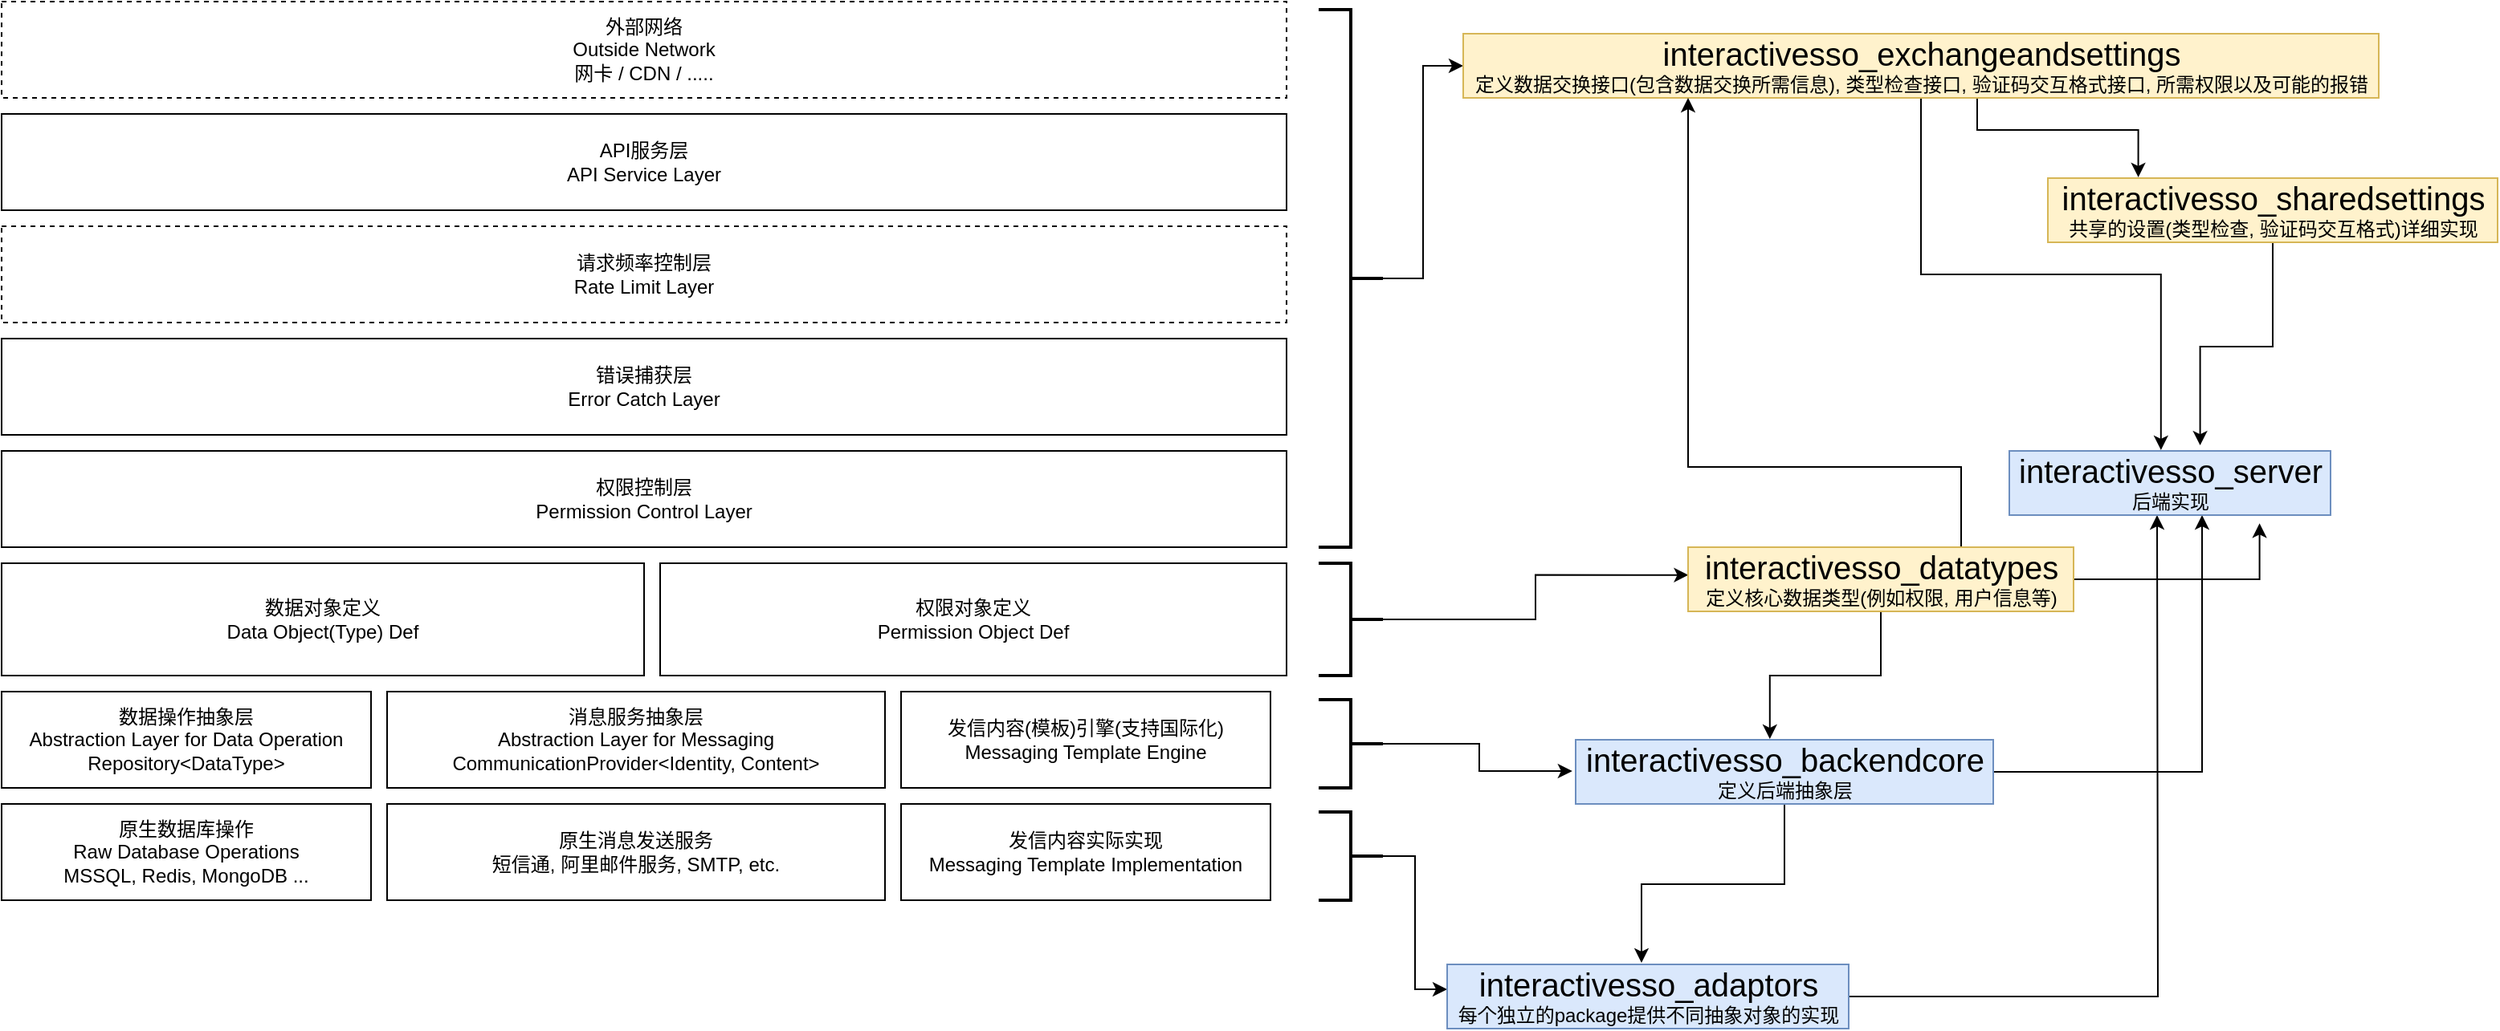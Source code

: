 <mxfile version="16.1.0" type="device"><diagram id="fQPV1K0l7mtGZtFuKaF8" name="Page-1"><mxGraphModel dx="1117" dy="1832" grid="1" gridSize="10" guides="1" tooltips="1" connect="1" arrows="1" fold="1" page="1" pageScale="1" pageWidth="827" pageHeight="1169" math="0" shadow="0"><root><mxCell id="0"/><mxCell id="1" parent="0"/><mxCell id="03YSs-gMAyM6Qt8o303c-1" value="&lt;div&gt;原生数据库操作&lt;/div&gt;&lt;div&gt;Raw Database Operations&lt;/div&gt;&lt;div&gt;MSSQL, Redis, MongoDB ...&lt;br&gt;&lt;/div&gt;" style="rounded=0;whiteSpace=wrap;html=1;" parent="1" vertex="1"><mxGeometry x="100" y="400" width="230" height="60" as="geometry"/></mxCell><mxCell id="03YSs-gMAyM6Qt8o303c-2" value="&lt;div&gt;原生消息发送服务&lt;/div&gt;&lt;div&gt;短信通, 阿里邮件服务, SMTP, etc.&lt;br&gt;&lt;/div&gt;" style="rounded=0;whiteSpace=wrap;html=1;" parent="1" vertex="1"><mxGeometry x="340" y="400" width="310" height="60" as="geometry"/></mxCell><mxCell id="03YSs-gMAyM6Qt8o303c-4" value="&lt;div&gt;数据操作抽象层&lt;/div&gt;&lt;div&gt;Abstraction Layer for Data Operation&lt;/div&gt;&lt;div&gt;Repository&amp;lt;DataType&amp;gt;&lt;br&gt;&lt;/div&gt;" style="rounded=0;whiteSpace=wrap;html=1;" parent="1" vertex="1"><mxGeometry x="100" y="330" width="230" height="60" as="geometry"/></mxCell><mxCell id="03YSs-gMAyM6Qt8o303c-5" value="&lt;div&gt;消息服务抽象层&lt;/div&gt;&lt;div&gt;Abstraction Layer for Messaging&lt;/div&gt;&lt;div&gt;CommunicationProvider&amp;lt;Identity, Content&amp;gt;&lt;br&gt;&lt;/div&gt;" style="rounded=0;whiteSpace=wrap;html=1;" parent="1" vertex="1"><mxGeometry x="340" y="330" width="310" height="60" as="geometry"/></mxCell><mxCell id="03YSs-gMAyM6Qt8o303c-6" value="&lt;div&gt;数据对象定义&lt;/div&gt;Data Object(Type) Def" style="rounded=0;whiteSpace=wrap;html=1;" parent="1" vertex="1"><mxGeometry x="100" y="250" width="400" height="70" as="geometry"/></mxCell><mxCell id="03YSs-gMAyM6Qt8o303c-7" value="&lt;div&gt;发信内容(模板)引擎(支持国际化)&lt;/div&gt;&lt;div&gt;Messaging Template Engine&lt;br&gt;&lt;/div&gt;" style="rounded=0;whiteSpace=wrap;html=1;" parent="1" vertex="1"><mxGeometry x="660" y="330" width="230" height="60" as="geometry"/></mxCell><mxCell id="03YSs-gMAyM6Qt8o303c-9" value="&lt;div&gt;权限对象定义&lt;/div&gt;&lt;div&gt;Permission Object Def&lt;br&gt;&lt;/div&gt;" style="rounded=0;whiteSpace=wrap;html=1;" parent="1" vertex="1"><mxGeometry x="510" y="250" width="390" height="70" as="geometry"/></mxCell><mxCell id="03YSs-gMAyM6Qt8o303c-10" value="&lt;div&gt;权限控制层&lt;/div&gt;Permission Control Layer" style="rounded=0;whiteSpace=wrap;html=1;" parent="1" vertex="1"><mxGeometry x="100" y="180" width="800" height="60" as="geometry"/></mxCell><mxCell id="03YSs-gMAyM6Qt8o303c-11" value="&lt;div&gt;错误捕获层&lt;/div&gt;&lt;div&gt;Error Catch Layer&lt;br&gt;&lt;/div&gt;" style="rounded=0;whiteSpace=wrap;html=1;" parent="1" vertex="1"><mxGeometry x="100" y="110" width="800" height="60" as="geometry"/></mxCell><mxCell id="03YSs-gMAyM6Qt8o303c-13" value="&lt;div&gt;请求频率控制层&lt;br&gt;&lt;/div&gt;&lt;div&gt;Rate Limit Layer&lt;/div&gt;" style="rounded=0;whiteSpace=wrap;html=1;dashed=1;" parent="1" vertex="1"><mxGeometry x="100" y="40" width="800" height="60" as="geometry"/></mxCell><mxCell id="03YSs-gMAyM6Qt8o303c-14" value="&lt;div&gt;API服务层&lt;/div&gt;&lt;div&gt;API Service Layer&lt;br&gt;&lt;/div&gt;" style="rounded=0;whiteSpace=wrap;html=1;" parent="1" vertex="1"><mxGeometry x="100" y="-30" width="800" height="60" as="geometry"/></mxCell><mxCell id="03YSs-gMAyM6Qt8o303c-15" value="&lt;div&gt;外部网络&lt;br&gt;&lt;/div&gt;&lt;div&gt;Outside Network&lt;/div&gt;&lt;div&gt;网卡 / CDN / .....&lt;br&gt;&lt;/div&gt;" style="rounded=0;whiteSpace=wrap;html=1;dashed=1;" parent="1" vertex="1"><mxGeometry x="100" y="-100" width="800" height="60" as="geometry"/></mxCell><mxCell id="srlo-DIhOXkfdqwSq0_G-8" style="edgeStyle=orthogonalEdgeStyle;rounded=0;orthogonalLoop=1;jettySize=auto;html=1;exitX=0;exitY=0.5;exitDx=0;exitDy=0;exitPerimeter=0;fontSize=20;" edge="1" parent="1" source="srlo-DIhOXkfdqwSq0_G-2" target="srlo-DIhOXkfdqwSq0_G-3"><mxGeometry relative="1" as="geometry"/></mxCell><mxCell id="srlo-DIhOXkfdqwSq0_G-2" value="" style="strokeWidth=2;html=1;shape=mxgraph.flowchart.annotation_2;align=left;labelPosition=right;pointerEvents=1;rotation=-180;" vertex="1" parent="1"><mxGeometry x="920" y="-95" width="40" height="335" as="geometry"/></mxCell><mxCell id="srlo-DIhOXkfdqwSq0_G-25" style="edgeStyle=orthogonalEdgeStyle;rounded=0;orthogonalLoop=1;jettySize=auto;html=1;fontSize=20;entryX=0.472;entryY=-0.014;entryDx=0;entryDy=0;entryPerimeter=0;" edge="1" parent="1" source="srlo-DIhOXkfdqwSq0_G-3" target="srlo-DIhOXkfdqwSq0_G-21"><mxGeometry relative="1" as="geometry"><mxPoint x="1440" y="160" as="targetPoint"/></mxGeometry></mxCell><mxCell id="srlo-DIhOXkfdqwSq0_G-27" style="edgeStyle=orthogonalEdgeStyle;rounded=0;orthogonalLoop=1;jettySize=auto;html=1;fontSize=20;entryX=0.201;entryY=-0.014;entryDx=0;entryDy=0;entryPerimeter=0;" edge="1" parent="1" source="srlo-DIhOXkfdqwSq0_G-3" target="srlo-DIhOXkfdqwSq0_G-26"><mxGeometry relative="1" as="geometry"><mxPoint x="1480" y="-20" as="targetPoint"/><Array as="points"><mxPoint x="1330" y="-20"/><mxPoint x="1430" y="-20"/></Array></mxGeometry></mxCell><mxCell id="srlo-DIhOXkfdqwSq0_G-3" value="&lt;div&gt;&lt;font style=&quot;font-size: 20px&quot;&gt;interactivesso_exchangeandsettings&lt;/font&gt;&lt;/div&gt;定义数据交换接口(包含数据交换所需信息), 类型检查接口, 验证码交互格式接口, 所需权限以及可能的报错" style="text;html=1;resizable=0;autosize=1;align=center;verticalAlign=middle;points=[];fillColor=#fff2cc;strokeColor=#d6b656;rounded=0;" vertex="1" parent="1"><mxGeometry x="1010" y="-80" width="570" height="40" as="geometry"/></mxCell><mxCell id="srlo-DIhOXkfdqwSq0_G-6" style="edgeStyle=orthogonalEdgeStyle;rounded=0;orthogonalLoop=1;jettySize=auto;html=1;exitX=0;exitY=0.5;exitDx=0;exitDy=0;exitPerimeter=0;entryX=0.001;entryY=0.433;entryDx=0;entryDy=0;entryPerimeter=0;fontSize=20;" edge="1" parent="1" source="srlo-DIhOXkfdqwSq0_G-4" target="srlo-DIhOXkfdqwSq0_G-5"><mxGeometry relative="1" as="geometry"/></mxCell><mxCell id="srlo-DIhOXkfdqwSq0_G-4" value="" style="strokeWidth=2;html=1;shape=mxgraph.flowchart.annotation_2;align=left;labelPosition=right;pointerEvents=1;rotation=-180;" vertex="1" parent="1"><mxGeometry x="920" y="250" width="40" height="70" as="geometry"/></mxCell><mxCell id="srlo-DIhOXkfdqwSq0_G-18" value="" style="edgeStyle=orthogonalEdgeStyle;rounded=0;orthogonalLoop=1;jettySize=auto;html=1;entryX=0.465;entryY=-0.012;entryDx=0;entryDy=0;entryPerimeter=0;fontSize=20;" edge="1" parent="1" source="srlo-DIhOXkfdqwSq0_G-5" target="srlo-DIhOXkfdqwSq0_G-12"><mxGeometry x="-0.327" relative="1" as="geometry"><mxPoint as="offset"/></mxGeometry></mxCell><mxCell id="srlo-DIhOXkfdqwSq0_G-19" value="" style="edgeStyle=orthogonalEdgeStyle;rounded=0;orthogonalLoop=1;jettySize=auto;html=1;fontSize=20;" edge="1" parent="1" source="srlo-DIhOXkfdqwSq0_G-5" target="srlo-DIhOXkfdqwSq0_G-3"><mxGeometry relative="1" as="geometry"><Array as="points"><mxPoint x="1320" y="190"/><mxPoint x="1150" y="190"/></Array></mxGeometry></mxCell><mxCell id="srlo-DIhOXkfdqwSq0_G-24" value="" style="edgeStyle=orthogonalEdgeStyle;rounded=0;orthogonalLoop=1;jettySize=auto;html=1;entryX=0.779;entryY=1.129;entryDx=0;entryDy=0;entryPerimeter=0;fontSize=20;" edge="1" parent="1" source="srlo-DIhOXkfdqwSq0_G-5" target="srlo-DIhOXkfdqwSq0_G-21"><mxGeometry x="0.538" y="-14" relative="1" as="geometry"><Array as="points"><mxPoint x="1506" y="260"/></Array><mxPoint as="offset"/></mxGeometry></mxCell><mxCell id="srlo-DIhOXkfdqwSq0_G-5" value="&lt;div&gt;&lt;font style=&quot;font-size: 20px&quot;&gt;interactivesso_datatypes&lt;/font&gt;&lt;/div&gt;定义核心数据类型(例如权限, 用户信息等)" style="text;html=1;resizable=0;autosize=1;align=center;verticalAlign=middle;points=[];fillColor=#fff2cc;strokeColor=#d6b656;rounded=0;" vertex="1" parent="1"><mxGeometry x="1150" y="240" width="240" height="40" as="geometry"/></mxCell><mxCell id="srlo-DIhOXkfdqwSq0_G-9" value="&lt;div&gt;发信内容实际实现&lt;/div&gt;&lt;div&gt;Messaging Template Implementation&lt;br&gt;&lt;/div&gt;" style="rounded=0;whiteSpace=wrap;html=1;" vertex="1" parent="1"><mxGeometry x="660" y="400" width="230" height="60" as="geometry"/></mxCell><mxCell id="srlo-DIhOXkfdqwSq0_G-13" style="edgeStyle=orthogonalEdgeStyle;rounded=0;orthogonalLoop=1;jettySize=auto;html=1;exitX=0;exitY=0.5;exitDx=0;exitDy=0;exitPerimeter=0;entryX=-0.008;entryY=0.488;entryDx=0;entryDy=0;entryPerimeter=0;fontSize=20;" edge="1" parent="1" source="srlo-DIhOXkfdqwSq0_G-11" target="srlo-DIhOXkfdqwSq0_G-12"><mxGeometry relative="1" as="geometry"/></mxCell><mxCell id="srlo-DIhOXkfdqwSq0_G-11" value="" style="strokeWidth=2;html=1;shape=mxgraph.flowchart.annotation_2;align=left;labelPosition=right;pointerEvents=1;rotation=-180;" vertex="1" parent="1"><mxGeometry x="920" y="335" width="40" height="55" as="geometry"/></mxCell><mxCell id="srlo-DIhOXkfdqwSq0_G-17" value="" style="edgeStyle=orthogonalEdgeStyle;rounded=0;orthogonalLoop=1;jettySize=auto;html=1;entryX=0.484;entryY=-0.025;entryDx=0;entryDy=0;entryPerimeter=0;fontSize=20;" edge="1" parent="1" source="srlo-DIhOXkfdqwSq0_G-12" target="srlo-DIhOXkfdqwSq0_G-15"><mxGeometry relative="1" as="geometry"/></mxCell><mxCell id="srlo-DIhOXkfdqwSq0_G-22" value="" style="edgeStyle=orthogonalEdgeStyle;rounded=0;orthogonalLoop=1;jettySize=auto;html=1;fontSize=20;entryX=0.6;entryY=1;entryDx=0;entryDy=0;entryPerimeter=0;" edge="1" parent="1" source="srlo-DIhOXkfdqwSq0_G-12" target="srlo-DIhOXkfdqwSq0_G-21"><mxGeometry x="0.035" y="-30" relative="1" as="geometry"><mxPoint x="1560" y="230" as="targetPoint"/><mxPoint as="offset"/></mxGeometry></mxCell><mxCell id="srlo-DIhOXkfdqwSq0_G-12" value="&lt;div&gt;&lt;font style=&quot;font-size: 20px&quot;&gt;interactivesso_backendcore&lt;/font&gt;&lt;/div&gt;定义后端抽象层" style="text;html=1;resizable=0;autosize=1;align=center;verticalAlign=middle;points=[];fillColor=#dae8fc;strokeColor=#6c8ebf;rounded=0;" vertex="1" parent="1"><mxGeometry x="1080" y="360" width="260" height="40" as="geometry"/></mxCell><mxCell id="srlo-DIhOXkfdqwSq0_G-16" style="edgeStyle=orthogonalEdgeStyle;rounded=0;orthogonalLoop=1;jettySize=auto;html=1;exitX=0;exitY=0.5;exitDx=0;exitDy=0;exitPerimeter=0;entryX=0;entryY=0.388;entryDx=0;entryDy=0;entryPerimeter=0;fontSize=20;" edge="1" parent="1" source="srlo-DIhOXkfdqwSq0_G-14" target="srlo-DIhOXkfdqwSq0_G-15"><mxGeometry relative="1" as="geometry"/></mxCell><mxCell id="srlo-DIhOXkfdqwSq0_G-14" value="" style="strokeWidth=2;html=1;shape=mxgraph.flowchart.annotation_2;align=left;labelPosition=right;pointerEvents=1;rotation=-180;" vertex="1" parent="1"><mxGeometry x="920" y="405" width="40" height="55" as="geometry"/></mxCell><mxCell id="srlo-DIhOXkfdqwSq0_G-23" value="" style="edgeStyle=orthogonalEdgeStyle;rounded=0;orthogonalLoop=1;jettySize=auto;html=1;fontSize=20;" edge="1" parent="1" source="srlo-DIhOXkfdqwSq0_G-15"><mxGeometry relative="1" as="geometry"><mxPoint x="1442" y="220" as="targetPoint"/></mxGeometry></mxCell><mxCell id="srlo-DIhOXkfdqwSq0_G-15" value="&lt;div&gt;&lt;font style=&quot;font-size: 20px&quot;&gt;interactivesso_adaptors&lt;/font&gt;&lt;/div&gt;每个独立的package提供不同抽象对象的实现" style="text;html=1;resizable=0;autosize=1;align=center;verticalAlign=middle;points=[];fillColor=#dae8fc;strokeColor=#6c8ebf;rounded=0;" vertex="1" parent="1"><mxGeometry x="1000" y="500" width="250" height="40" as="geometry"/></mxCell><mxCell id="srlo-DIhOXkfdqwSq0_G-21" value="&lt;div&gt;&lt;font style=&quot;font-size: 20px&quot;&gt;interactivesso_server&lt;/font&gt;&lt;/div&gt;后端实现" style="text;html=1;resizable=0;autosize=1;align=center;verticalAlign=middle;points=[];fillColor=#dae8fc;strokeColor=#6c8ebf;rounded=0;" vertex="1" parent="1"><mxGeometry x="1350" y="180" width="200" height="40" as="geometry"/></mxCell><mxCell id="srlo-DIhOXkfdqwSq0_G-28" style="edgeStyle=orthogonalEdgeStyle;rounded=0;orthogonalLoop=1;jettySize=auto;html=1;fontSize=20;entryX=0.594;entryY=-0.086;entryDx=0;entryDy=0;entryPerimeter=0;" edge="1" parent="1" source="srlo-DIhOXkfdqwSq0_G-26" target="srlo-DIhOXkfdqwSq0_G-21"><mxGeometry relative="1" as="geometry"><mxPoint x="1460" y="170" as="targetPoint"/></mxGeometry></mxCell><mxCell id="srlo-DIhOXkfdqwSq0_G-26" value="&lt;div&gt;&lt;font style=&quot;font-size: 20px&quot;&gt;interactivesso_sharedsettings&lt;/font&gt;&lt;/div&gt;共享的设置(类型检查, 验证码交互格式)详细实现" style="text;html=1;resizable=0;autosize=1;align=center;verticalAlign=middle;points=[];fillColor=#fff2cc;strokeColor=#d6b656;rounded=0;" vertex="1" parent="1"><mxGeometry x="1374" y="10" width="280" height="40" as="geometry"/></mxCell></root></mxGraphModel></diagram></mxfile>